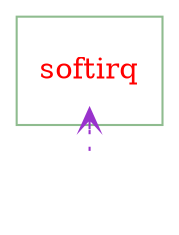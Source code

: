 digraph G {
    graph [pad=0, ranksep="0.35"];
    subgraph cluster_softirq {
       shape=box
       color="darkseagreen"
       style=solid
       softirq [image="./function.png", margin=0, shape=none, label="softirq", labelloc="c", fontcolor="red", fontsize="14pt"]

    }
    irq [label="", shape=none]
    softirq -> irq [dir=back, arrowtail="vee", color="darkorchid", style="dotted"] 
}
